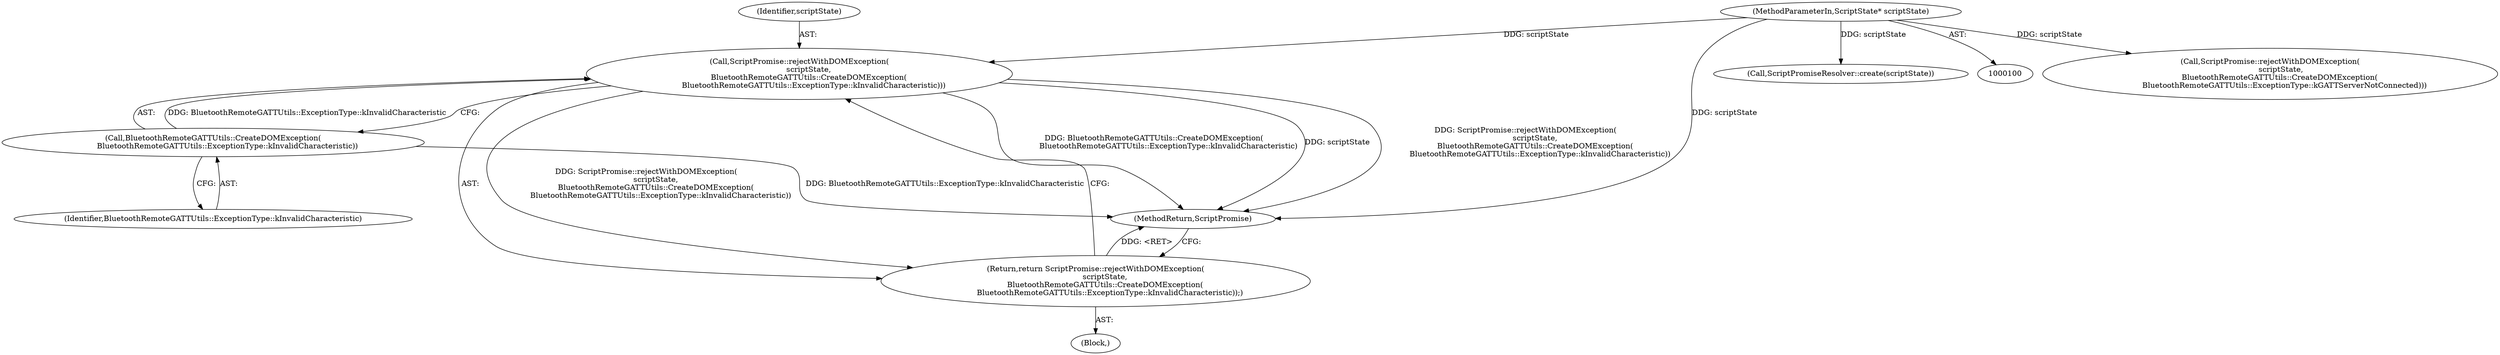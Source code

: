 digraph "0_Chrome_2bceda4948deeaed0a5a99305d0d488eb952f64f@pointer" {
"1000122" [label="(Call,ScriptPromise::rejectWithDOMException(\n        scriptState,\n        BluetoothRemoteGATTUtils::CreateDOMException(\n            BluetoothRemoteGATTUtils::ExceptionType::kInvalidCharacteristic)))"];
"1000101" [label="(MethodParameterIn,ScriptState* scriptState)"];
"1000124" [label="(Call,BluetoothRemoteGATTUtils::CreateDOMException(\n            BluetoothRemoteGATTUtils::ExceptionType::kInvalidCharacteristic))"];
"1000121" [label="(Return,return ScriptPromise::rejectWithDOMException(\n        scriptState,\n        BluetoothRemoteGATTUtils::CreateDOMException(\n            BluetoothRemoteGATTUtils::ExceptionType::kInvalidCharacteristic));)"];
"1000101" [label="(MethodParameterIn,ScriptState* scriptState)"];
"1000120" [label="(Block,)"];
"1000110" [label="(Call,ScriptPromise::rejectWithDOMException(\n         scriptState,\n        BluetoothRemoteGATTUtils::CreateDOMException(\n            BluetoothRemoteGATTUtils::ExceptionType::kGATTServerNotConnected)))"];
"1000121" [label="(Return,return ScriptPromise::rejectWithDOMException(\n        scriptState,\n        BluetoothRemoteGATTUtils::CreateDOMException(\n            BluetoothRemoteGATTUtils::ExceptionType::kInvalidCharacteristic));)"];
"1000123" [label="(Identifier,scriptState)"];
"1000125" [label="(Identifier,BluetoothRemoteGATTUtils::ExceptionType::kInvalidCharacteristic)"];
"1000129" [label="(Call,ScriptPromiseResolver::create(scriptState))"];
"1000124" [label="(Call,BluetoothRemoteGATTUtils::CreateDOMException(\n            BluetoothRemoteGATTUtils::ExceptionType::kInvalidCharacteristic))"];
"1000122" [label="(Call,ScriptPromise::rejectWithDOMException(\n        scriptState,\n        BluetoothRemoteGATTUtils::CreateDOMException(\n            BluetoothRemoteGATTUtils::ExceptionType::kInvalidCharacteristic)))"];
"1000161" [label="(MethodReturn,ScriptPromise)"];
"1000122" -> "1000121"  [label="AST: "];
"1000122" -> "1000124"  [label="CFG: "];
"1000123" -> "1000122"  [label="AST: "];
"1000124" -> "1000122"  [label="AST: "];
"1000121" -> "1000122"  [label="CFG: "];
"1000122" -> "1000161"  [label="DDG: BluetoothRemoteGATTUtils::CreateDOMException(\n            BluetoothRemoteGATTUtils::ExceptionType::kInvalidCharacteristic)"];
"1000122" -> "1000161"  [label="DDG: scriptState"];
"1000122" -> "1000161"  [label="DDG: ScriptPromise::rejectWithDOMException(\n        scriptState,\n        BluetoothRemoteGATTUtils::CreateDOMException(\n            BluetoothRemoteGATTUtils::ExceptionType::kInvalidCharacteristic))"];
"1000122" -> "1000121"  [label="DDG: ScriptPromise::rejectWithDOMException(\n        scriptState,\n        BluetoothRemoteGATTUtils::CreateDOMException(\n            BluetoothRemoteGATTUtils::ExceptionType::kInvalidCharacteristic))"];
"1000101" -> "1000122"  [label="DDG: scriptState"];
"1000124" -> "1000122"  [label="DDG: BluetoothRemoteGATTUtils::ExceptionType::kInvalidCharacteristic"];
"1000101" -> "1000100"  [label="AST: "];
"1000101" -> "1000161"  [label="DDG: scriptState"];
"1000101" -> "1000110"  [label="DDG: scriptState"];
"1000101" -> "1000129"  [label="DDG: scriptState"];
"1000124" -> "1000125"  [label="CFG: "];
"1000125" -> "1000124"  [label="AST: "];
"1000124" -> "1000161"  [label="DDG: BluetoothRemoteGATTUtils::ExceptionType::kInvalidCharacteristic"];
"1000121" -> "1000120"  [label="AST: "];
"1000161" -> "1000121"  [label="CFG: "];
"1000121" -> "1000161"  [label="DDG: <RET>"];
}
